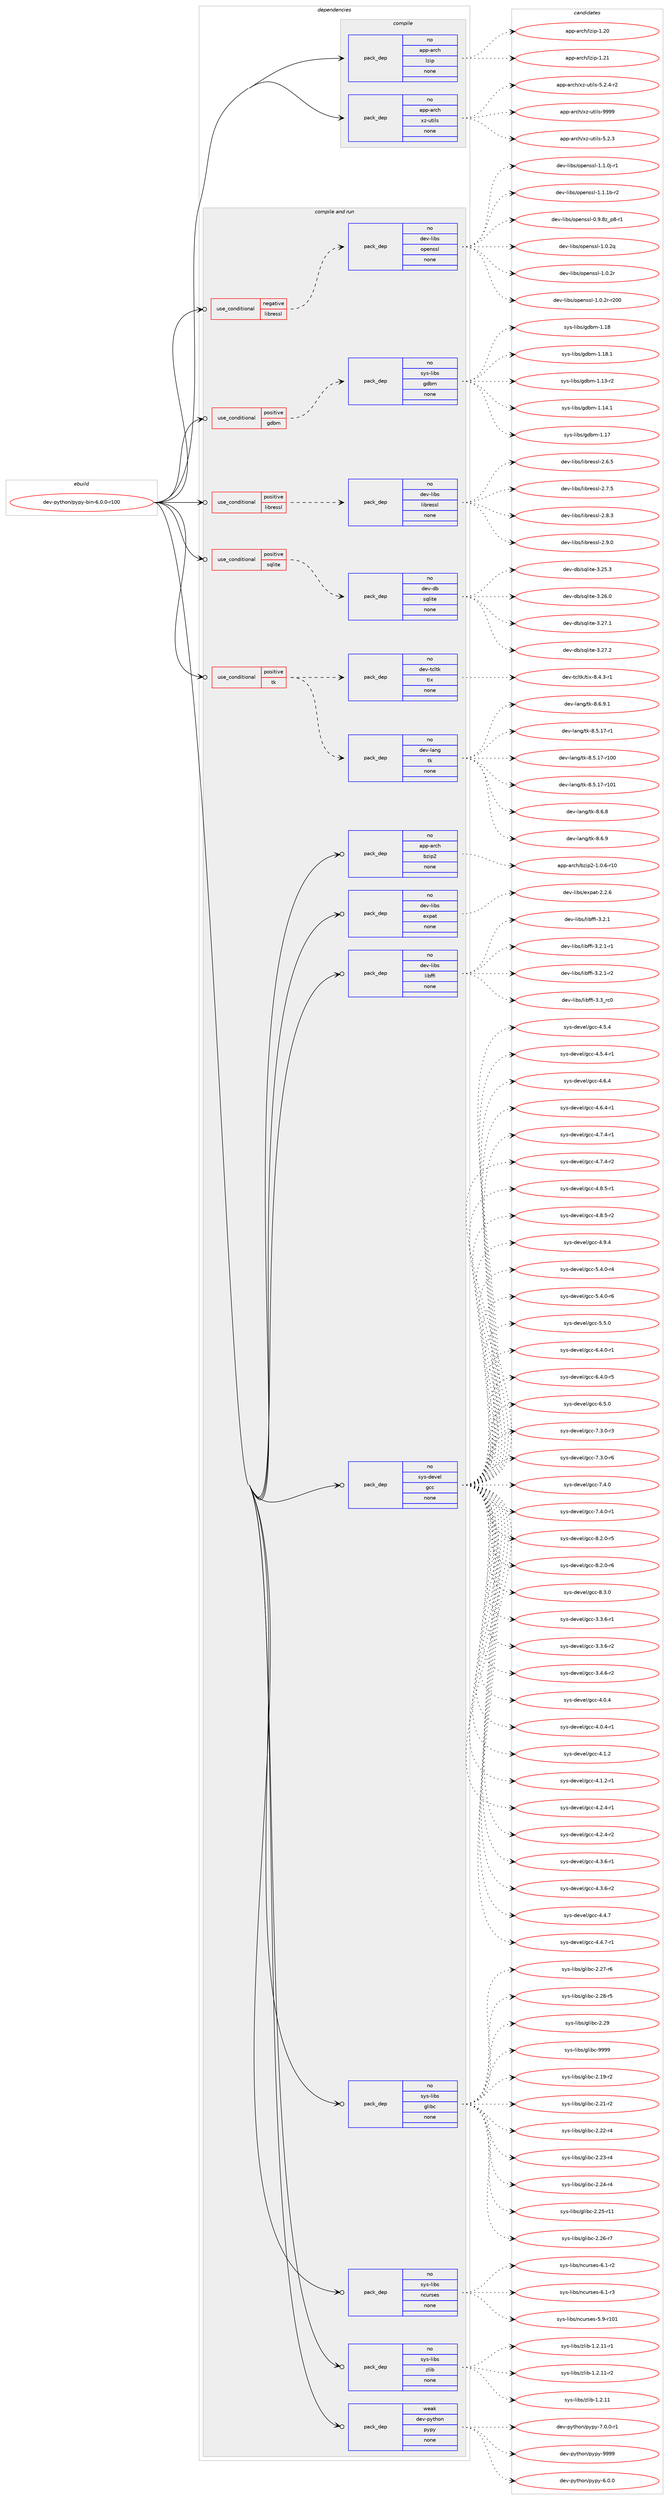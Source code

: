 digraph prolog {

# *************
# Graph options
# *************

newrank=true;
concentrate=true;
compound=true;
graph [rankdir=LR,fontname=Helvetica,fontsize=10,ranksep=1.5];#, ranksep=2.5, nodesep=0.2];
edge  [arrowhead=vee];
node  [fontname=Helvetica,fontsize=10];

# **********
# The ebuild
# **********

subgraph cluster_leftcol {
color=gray;
rank=same;
label=<<i>ebuild</i>>;
id [label="dev-python/pypy-bin-6.0.0-r100", color=red, width=4, href="../dev-python/pypy-bin-6.0.0-r100.svg"];
}

# ****************
# The dependencies
# ****************

subgraph cluster_midcol {
color=gray;
label=<<i>dependencies</i>>;
subgraph cluster_compile {
fillcolor="#eeeeee";
style=filled;
label=<<i>compile</i>>;
subgraph pack1026663 {
dependency1431552 [label=<<TABLE BORDER="0" CELLBORDER="1" CELLSPACING="0" CELLPADDING="4" WIDTH="220"><TR><TD ROWSPAN="6" CELLPADDING="30">pack_dep</TD></TR><TR><TD WIDTH="110">no</TD></TR><TR><TD>app-arch</TD></TR><TR><TD>lzip</TD></TR><TR><TD>none</TD></TR><TR><TD></TD></TR></TABLE>>, shape=none, color=blue];
}
id:e -> dependency1431552:w [weight=20,style="solid",arrowhead="vee"];
subgraph pack1026664 {
dependency1431553 [label=<<TABLE BORDER="0" CELLBORDER="1" CELLSPACING="0" CELLPADDING="4" WIDTH="220"><TR><TD ROWSPAN="6" CELLPADDING="30">pack_dep</TD></TR><TR><TD WIDTH="110">no</TD></TR><TR><TD>app-arch</TD></TR><TR><TD>xz-utils</TD></TR><TR><TD>none</TD></TR><TR><TD></TD></TR></TABLE>>, shape=none, color=blue];
}
id:e -> dependency1431553:w [weight=20,style="solid",arrowhead="vee"];
}
subgraph cluster_compileandrun {
fillcolor="#eeeeee";
style=filled;
label=<<i>compile and run</i>>;
subgraph cond381559 {
dependency1431554 [label=<<TABLE BORDER="0" CELLBORDER="1" CELLSPACING="0" CELLPADDING="4"><TR><TD ROWSPAN="3" CELLPADDING="10">use_conditional</TD></TR><TR><TD>negative</TD></TR><TR><TD>libressl</TD></TR></TABLE>>, shape=none, color=red];
subgraph pack1026665 {
dependency1431555 [label=<<TABLE BORDER="0" CELLBORDER="1" CELLSPACING="0" CELLPADDING="4" WIDTH="220"><TR><TD ROWSPAN="6" CELLPADDING="30">pack_dep</TD></TR><TR><TD WIDTH="110">no</TD></TR><TR><TD>dev-libs</TD></TR><TR><TD>openssl</TD></TR><TR><TD>none</TD></TR><TR><TD></TD></TR></TABLE>>, shape=none, color=blue];
}
dependency1431554:e -> dependency1431555:w [weight=20,style="dashed",arrowhead="vee"];
}
id:e -> dependency1431554:w [weight=20,style="solid",arrowhead="odotvee"];
subgraph cond381560 {
dependency1431556 [label=<<TABLE BORDER="0" CELLBORDER="1" CELLSPACING="0" CELLPADDING="4"><TR><TD ROWSPAN="3" CELLPADDING="10">use_conditional</TD></TR><TR><TD>positive</TD></TR><TR><TD>gdbm</TD></TR></TABLE>>, shape=none, color=red];
subgraph pack1026666 {
dependency1431557 [label=<<TABLE BORDER="0" CELLBORDER="1" CELLSPACING="0" CELLPADDING="4" WIDTH="220"><TR><TD ROWSPAN="6" CELLPADDING="30">pack_dep</TD></TR><TR><TD WIDTH="110">no</TD></TR><TR><TD>sys-libs</TD></TR><TR><TD>gdbm</TD></TR><TR><TD>none</TD></TR><TR><TD></TD></TR></TABLE>>, shape=none, color=blue];
}
dependency1431556:e -> dependency1431557:w [weight=20,style="dashed",arrowhead="vee"];
}
id:e -> dependency1431556:w [weight=20,style="solid",arrowhead="odotvee"];
subgraph cond381561 {
dependency1431558 [label=<<TABLE BORDER="0" CELLBORDER="1" CELLSPACING="0" CELLPADDING="4"><TR><TD ROWSPAN="3" CELLPADDING="10">use_conditional</TD></TR><TR><TD>positive</TD></TR><TR><TD>libressl</TD></TR></TABLE>>, shape=none, color=red];
subgraph pack1026667 {
dependency1431559 [label=<<TABLE BORDER="0" CELLBORDER="1" CELLSPACING="0" CELLPADDING="4" WIDTH="220"><TR><TD ROWSPAN="6" CELLPADDING="30">pack_dep</TD></TR><TR><TD WIDTH="110">no</TD></TR><TR><TD>dev-libs</TD></TR><TR><TD>libressl</TD></TR><TR><TD>none</TD></TR><TR><TD></TD></TR></TABLE>>, shape=none, color=blue];
}
dependency1431558:e -> dependency1431559:w [weight=20,style="dashed",arrowhead="vee"];
}
id:e -> dependency1431558:w [weight=20,style="solid",arrowhead="odotvee"];
subgraph cond381562 {
dependency1431560 [label=<<TABLE BORDER="0" CELLBORDER="1" CELLSPACING="0" CELLPADDING="4"><TR><TD ROWSPAN="3" CELLPADDING="10">use_conditional</TD></TR><TR><TD>positive</TD></TR><TR><TD>sqlite</TD></TR></TABLE>>, shape=none, color=red];
subgraph pack1026668 {
dependency1431561 [label=<<TABLE BORDER="0" CELLBORDER="1" CELLSPACING="0" CELLPADDING="4" WIDTH="220"><TR><TD ROWSPAN="6" CELLPADDING="30">pack_dep</TD></TR><TR><TD WIDTH="110">no</TD></TR><TR><TD>dev-db</TD></TR><TR><TD>sqlite</TD></TR><TR><TD>none</TD></TR><TR><TD></TD></TR></TABLE>>, shape=none, color=blue];
}
dependency1431560:e -> dependency1431561:w [weight=20,style="dashed",arrowhead="vee"];
}
id:e -> dependency1431560:w [weight=20,style="solid",arrowhead="odotvee"];
subgraph cond381563 {
dependency1431562 [label=<<TABLE BORDER="0" CELLBORDER="1" CELLSPACING="0" CELLPADDING="4"><TR><TD ROWSPAN="3" CELLPADDING="10">use_conditional</TD></TR><TR><TD>positive</TD></TR><TR><TD>tk</TD></TR></TABLE>>, shape=none, color=red];
subgraph pack1026669 {
dependency1431563 [label=<<TABLE BORDER="0" CELLBORDER="1" CELLSPACING="0" CELLPADDING="4" WIDTH="220"><TR><TD ROWSPAN="6" CELLPADDING="30">pack_dep</TD></TR><TR><TD WIDTH="110">no</TD></TR><TR><TD>dev-lang</TD></TR><TR><TD>tk</TD></TR><TR><TD>none</TD></TR><TR><TD></TD></TR></TABLE>>, shape=none, color=blue];
}
dependency1431562:e -> dependency1431563:w [weight=20,style="dashed",arrowhead="vee"];
subgraph pack1026670 {
dependency1431564 [label=<<TABLE BORDER="0" CELLBORDER="1" CELLSPACING="0" CELLPADDING="4" WIDTH="220"><TR><TD ROWSPAN="6" CELLPADDING="30">pack_dep</TD></TR><TR><TD WIDTH="110">no</TD></TR><TR><TD>dev-tcltk</TD></TR><TR><TD>tix</TD></TR><TR><TD>none</TD></TR><TR><TD></TD></TR></TABLE>>, shape=none, color=blue];
}
dependency1431562:e -> dependency1431564:w [weight=20,style="dashed",arrowhead="vee"];
}
id:e -> dependency1431562:w [weight=20,style="solid",arrowhead="odotvee"];
subgraph pack1026671 {
dependency1431565 [label=<<TABLE BORDER="0" CELLBORDER="1" CELLSPACING="0" CELLPADDING="4" WIDTH="220"><TR><TD ROWSPAN="6" CELLPADDING="30">pack_dep</TD></TR><TR><TD WIDTH="110">no</TD></TR><TR><TD>app-arch</TD></TR><TR><TD>bzip2</TD></TR><TR><TD>none</TD></TR><TR><TD></TD></TR></TABLE>>, shape=none, color=blue];
}
id:e -> dependency1431565:w [weight=20,style="solid",arrowhead="odotvee"];
subgraph pack1026672 {
dependency1431566 [label=<<TABLE BORDER="0" CELLBORDER="1" CELLSPACING="0" CELLPADDING="4" WIDTH="220"><TR><TD ROWSPAN="6" CELLPADDING="30">pack_dep</TD></TR><TR><TD WIDTH="110">no</TD></TR><TR><TD>dev-libs</TD></TR><TR><TD>expat</TD></TR><TR><TD>none</TD></TR><TR><TD></TD></TR></TABLE>>, shape=none, color=blue];
}
id:e -> dependency1431566:w [weight=20,style="solid",arrowhead="odotvee"];
subgraph pack1026673 {
dependency1431567 [label=<<TABLE BORDER="0" CELLBORDER="1" CELLSPACING="0" CELLPADDING="4" WIDTH="220"><TR><TD ROWSPAN="6" CELLPADDING="30">pack_dep</TD></TR><TR><TD WIDTH="110">no</TD></TR><TR><TD>dev-libs</TD></TR><TR><TD>libffi</TD></TR><TR><TD>none</TD></TR><TR><TD></TD></TR></TABLE>>, shape=none, color=blue];
}
id:e -> dependency1431567:w [weight=20,style="solid",arrowhead="odotvee"];
subgraph pack1026674 {
dependency1431568 [label=<<TABLE BORDER="0" CELLBORDER="1" CELLSPACING="0" CELLPADDING="4" WIDTH="220"><TR><TD ROWSPAN="6" CELLPADDING="30">pack_dep</TD></TR><TR><TD WIDTH="110">no</TD></TR><TR><TD>sys-devel</TD></TR><TR><TD>gcc</TD></TR><TR><TD>none</TD></TR><TR><TD></TD></TR></TABLE>>, shape=none, color=blue];
}
id:e -> dependency1431568:w [weight=20,style="solid",arrowhead="odotvee"];
subgraph pack1026675 {
dependency1431569 [label=<<TABLE BORDER="0" CELLBORDER="1" CELLSPACING="0" CELLPADDING="4" WIDTH="220"><TR><TD ROWSPAN="6" CELLPADDING="30">pack_dep</TD></TR><TR><TD WIDTH="110">no</TD></TR><TR><TD>sys-libs</TD></TR><TR><TD>glibc</TD></TR><TR><TD>none</TD></TR><TR><TD></TD></TR></TABLE>>, shape=none, color=blue];
}
id:e -> dependency1431569:w [weight=20,style="solid",arrowhead="odotvee"];
subgraph pack1026676 {
dependency1431570 [label=<<TABLE BORDER="0" CELLBORDER="1" CELLSPACING="0" CELLPADDING="4" WIDTH="220"><TR><TD ROWSPAN="6" CELLPADDING="30">pack_dep</TD></TR><TR><TD WIDTH="110">no</TD></TR><TR><TD>sys-libs</TD></TR><TR><TD>ncurses</TD></TR><TR><TD>none</TD></TR><TR><TD></TD></TR></TABLE>>, shape=none, color=blue];
}
id:e -> dependency1431570:w [weight=20,style="solid",arrowhead="odotvee"];
subgraph pack1026677 {
dependency1431571 [label=<<TABLE BORDER="0" CELLBORDER="1" CELLSPACING="0" CELLPADDING="4" WIDTH="220"><TR><TD ROWSPAN="6" CELLPADDING="30">pack_dep</TD></TR><TR><TD WIDTH="110">no</TD></TR><TR><TD>sys-libs</TD></TR><TR><TD>zlib</TD></TR><TR><TD>none</TD></TR><TR><TD></TD></TR></TABLE>>, shape=none, color=blue];
}
id:e -> dependency1431571:w [weight=20,style="solid",arrowhead="odotvee"];
subgraph pack1026678 {
dependency1431572 [label=<<TABLE BORDER="0" CELLBORDER="1" CELLSPACING="0" CELLPADDING="4" WIDTH="220"><TR><TD ROWSPAN="6" CELLPADDING="30">pack_dep</TD></TR><TR><TD WIDTH="110">weak</TD></TR><TR><TD>dev-python</TD></TR><TR><TD>pypy</TD></TR><TR><TD>none</TD></TR><TR><TD></TD></TR></TABLE>>, shape=none, color=blue];
}
id:e -> dependency1431572:w [weight=20,style="solid",arrowhead="odotvee"];
}
subgraph cluster_run {
fillcolor="#eeeeee";
style=filled;
label=<<i>run</i>>;
}
}

# **************
# The candidates
# **************

subgraph cluster_choices {
rank=same;
color=gray;
label=<<i>candidates</i>>;

subgraph choice1026663 {
color=black;
nodesep=1;
choice97112112459711499104471081221051124549465048 [label="app-arch/lzip-1.20", color=red, width=4,href="../app-arch/lzip-1.20.svg"];
choice97112112459711499104471081221051124549465049 [label="app-arch/lzip-1.21", color=red, width=4,href="../app-arch/lzip-1.21.svg"];
dependency1431552:e -> choice97112112459711499104471081221051124549465048:w [style=dotted,weight="100"];
dependency1431552:e -> choice97112112459711499104471081221051124549465049:w [style=dotted,weight="100"];
}
subgraph choice1026664 {
color=black;
nodesep=1;
choice971121124597114991044712012245117116105108115455346504651 [label="app-arch/xz-utils-5.2.3", color=red, width=4,href="../app-arch/xz-utils-5.2.3.svg"];
choice9711211245971149910447120122451171161051081154553465046524511450 [label="app-arch/xz-utils-5.2.4-r2", color=red, width=4,href="../app-arch/xz-utils-5.2.4-r2.svg"];
choice9711211245971149910447120122451171161051081154557575757 [label="app-arch/xz-utils-9999", color=red, width=4,href="../app-arch/xz-utils-9999.svg"];
dependency1431553:e -> choice971121124597114991044712012245117116105108115455346504651:w [style=dotted,weight="100"];
dependency1431553:e -> choice9711211245971149910447120122451171161051081154553465046524511450:w [style=dotted,weight="100"];
dependency1431553:e -> choice9711211245971149910447120122451171161051081154557575757:w [style=dotted,weight="100"];
}
subgraph choice1026665 {
color=black;
nodesep=1;
choice10010111845108105981154711111210111011511510845484657465612295112564511449 [label="dev-libs/openssl-0.9.8z_p8-r1", color=red, width=4,href="../dev-libs/openssl-0.9.8z_p8-r1.svg"];
choice100101118451081059811547111112101110115115108454946484650113 [label="dev-libs/openssl-1.0.2q", color=red, width=4,href="../dev-libs/openssl-1.0.2q.svg"];
choice100101118451081059811547111112101110115115108454946484650114 [label="dev-libs/openssl-1.0.2r", color=red, width=4,href="../dev-libs/openssl-1.0.2r.svg"];
choice10010111845108105981154711111210111011511510845494648465011445114504848 [label="dev-libs/openssl-1.0.2r-r200", color=red, width=4,href="../dev-libs/openssl-1.0.2r-r200.svg"];
choice1001011184510810598115471111121011101151151084549464946481064511449 [label="dev-libs/openssl-1.1.0j-r1", color=red, width=4,href="../dev-libs/openssl-1.1.0j-r1.svg"];
choice100101118451081059811547111112101110115115108454946494649984511450 [label="dev-libs/openssl-1.1.1b-r2", color=red, width=4,href="../dev-libs/openssl-1.1.1b-r2.svg"];
dependency1431555:e -> choice10010111845108105981154711111210111011511510845484657465612295112564511449:w [style=dotted,weight="100"];
dependency1431555:e -> choice100101118451081059811547111112101110115115108454946484650113:w [style=dotted,weight="100"];
dependency1431555:e -> choice100101118451081059811547111112101110115115108454946484650114:w [style=dotted,weight="100"];
dependency1431555:e -> choice10010111845108105981154711111210111011511510845494648465011445114504848:w [style=dotted,weight="100"];
dependency1431555:e -> choice1001011184510810598115471111121011101151151084549464946481064511449:w [style=dotted,weight="100"];
dependency1431555:e -> choice100101118451081059811547111112101110115115108454946494649984511450:w [style=dotted,weight="100"];
}
subgraph choice1026666 {
color=black;
nodesep=1;
choice1151211154510810598115471031009810945494649514511450 [label="sys-libs/gdbm-1.13-r2", color=red, width=4,href="../sys-libs/gdbm-1.13-r2.svg"];
choice1151211154510810598115471031009810945494649524649 [label="sys-libs/gdbm-1.14.1", color=red, width=4,href="../sys-libs/gdbm-1.14.1.svg"];
choice115121115451081059811547103100981094549464955 [label="sys-libs/gdbm-1.17", color=red, width=4,href="../sys-libs/gdbm-1.17.svg"];
choice115121115451081059811547103100981094549464956 [label="sys-libs/gdbm-1.18", color=red, width=4,href="../sys-libs/gdbm-1.18.svg"];
choice1151211154510810598115471031009810945494649564649 [label="sys-libs/gdbm-1.18.1", color=red, width=4,href="../sys-libs/gdbm-1.18.1.svg"];
dependency1431557:e -> choice1151211154510810598115471031009810945494649514511450:w [style=dotted,weight="100"];
dependency1431557:e -> choice1151211154510810598115471031009810945494649524649:w [style=dotted,weight="100"];
dependency1431557:e -> choice115121115451081059811547103100981094549464955:w [style=dotted,weight="100"];
dependency1431557:e -> choice115121115451081059811547103100981094549464956:w [style=dotted,weight="100"];
dependency1431557:e -> choice1151211154510810598115471031009810945494649564649:w [style=dotted,weight="100"];
}
subgraph choice1026667 {
color=black;
nodesep=1;
choice10010111845108105981154710810598114101115115108455046544653 [label="dev-libs/libressl-2.6.5", color=red, width=4,href="../dev-libs/libressl-2.6.5.svg"];
choice10010111845108105981154710810598114101115115108455046554653 [label="dev-libs/libressl-2.7.5", color=red, width=4,href="../dev-libs/libressl-2.7.5.svg"];
choice10010111845108105981154710810598114101115115108455046564651 [label="dev-libs/libressl-2.8.3", color=red, width=4,href="../dev-libs/libressl-2.8.3.svg"];
choice10010111845108105981154710810598114101115115108455046574648 [label="dev-libs/libressl-2.9.0", color=red, width=4,href="../dev-libs/libressl-2.9.0.svg"];
dependency1431559:e -> choice10010111845108105981154710810598114101115115108455046544653:w [style=dotted,weight="100"];
dependency1431559:e -> choice10010111845108105981154710810598114101115115108455046554653:w [style=dotted,weight="100"];
dependency1431559:e -> choice10010111845108105981154710810598114101115115108455046564651:w [style=dotted,weight="100"];
dependency1431559:e -> choice10010111845108105981154710810598114101115115108455046574648:w [style=dotted,weight="100"];
}
subgraph choice1026668 {
color=black;
nodesep=1;
choice10010111845100984711511310810511610145514650534651 [label="dev-db/sqlite-3.25.3", color=red, width=4,href="../dev-db/sqlite-3.25.3.svg"];
choice10010111845100984711511310810511610145514650544648 [label="dev-db/sqlite-3.26.0", color=red, width=4,href="../dev-db/sqlite-3.26.0.svg"];
choice10010111845100984711511310810511610145514650554649 [label="dev-db/sqlite-3.27.1", color=red, width=4,href="../dev-db/sqlite-3.27.1.svg"];
choice10010111845100984711511310810511610145514650554650 [label="dev-db/sqlite-3.27.2", color=red, width=4,href="../dev-db/sqlite-3.27.2.svg"];
dependency1431561:e -> choice10010111845100984711511310810511610145514650534651:w [style=dotted,weight="100"];
dependency1431561:e -> choice10010111845100984711511310810511610145514650544648:w [style=dotted,weight="100"];
dependency1431561:e -> choice10010111845100984711511310810511610145514650554649:w [style=dotted,weight="100"];
dependency1431561:e -> choice10010111845100984711511310810511610145514650554650:w [style=dotted,weight="100"];
}
subgraph choice1026669 {
color=black;
nodesep=1;
choice100101118451089711010347116107455646534649554511449 [label="dev-lang/tk-8.5.17-r1", color=red, width=4,href="../dev-lang/tk-8.5.17-r1.svg"];
choice1001011184510897110103471161074556465346495545114494848 [label="dev-lang/tk-8.5.17-r100", color=red, width=4,href="../dev-lang/tk-8.5.17-r100.svg"];
choice1001011184510897110103471161074556465346495545114494849 [label="dev-lang/tk-8.5.17-r101", color=red, width=4,href="../dev-lang/tk-8.5.17-r101.svg"];
choice100101118451089711010347116107455646544656 [label="dev-lang/tk-8.6.8", color=red, width=4,href="../dev-lang/tk-8.6.8.svg"];
choice100101118451089711010347116107455646544657 [label="dev-lang/tk-8.6.9", color=red, width=4,href="../dev-lang/tk-8.6.9.svg"];
choice1001011184510897110103471161074556465446574649 [label="dev-lang/tk-8.6.9.1", color=red, width=4,href="../dev-lang/tk-8.6.9.1.svg"];
dependency1431563:e -> choice100101118451089711010347116107455646534649554511449:w [style=dotted,weight="100"];
dependency1431563:e -> choice1001011184510897110103471161074556465346495545114494848:w [style=dotted,weight="100"];
dependency1431563:e -> choice1001011184510897110103471161074556465346495545114494849:w [style=dotted,weight="100"];
dependency1431563:e -> choice100101118451089711010347116107455646544656:w [style=dotted,weight="100"];
dependency1431563:e -> choice100101118451089711010347116107455646544657:w [style=dotted,weight="100"];
dependency1431563:e -> choice1001011184510897110103471161074556465446574649:w [style=dotted,weight="100"];
}
subgraph choice1026670 {
color=black;
nodesep=1;
choice1001011184511699108116107471161051204556465246514511449 [label="dev-tcltk/tix-8.4.3-r1", color=red, width=4,href="../dev-tcltk/tix-8.4.3-r1.svg"];
dependency1431564:e -> choice1001011184511699108116107471161051204556465246514511449:w [style=dotted,weight="100"];
}
subgraph choice1026671 {
color=black;
nodesep=1;
choice97112112459711499104479812210511250454946484654451144948 [label="app-arch/bzip2-1.0.6-r10", color=red, width=4,href="../app-arch/bzip2-1.0.6-r10.svg"];
dependency1431565:e -> choice97112112459711499104479812210511250454946484654451144948:w [style=dotted,weight="100"];
}
subgraph choice1026672 {
color=black;
nodesep=1;
choice10010111845108105981154710112011297116455046504654 [label="dev-libs/expat-2.2.6", color=red, width=4,href="../dev-libs/expat-2.2.6.svg"];
dependency1431566:e -> choice10010111845108105981154710112011297116455046504654:w [style=dotted,weight="100"];
}
subgraph choice1026673 {
color=black;
nodesep=1;
choice10010111845108105981154710810598102102105455146504649 [label="dev-libs/libffi-3.2.1", color=red, width=4,href="../dev-libs/libffi-3.2.1.svg"];
choice100101118451081059811547108105981021021054551465046494511449 [label="dev-libs/libffi-3.2.1-r1", color=red, width=4,href="../dev-libs/libffi-3.2.1-r1.svg"];
choice100101118451081059811547108105981021021054551465046494511450 [label="dev-libs/libffi-3.2.1-r2", color=red, width=4,href="../dev-libs/libffi-3.2.1-r2.svg"];
choice1001011184510810598115471081059810210210545514651951149948 [label="dev-libs/libffi-3.3_rc0", color=red, width=4,href="../dev-libs/libffi-3.3_rc0.svg"];
dependency1431567:e -> choice10010111845108105981154710810598102102105455146504649:w [style=dotted,weight="100"];
dependency1431567:e -> choice100101118451081059811547108105981021021054551465046494511449:w [style=dotted,weight="100"];
dependency1431567:e -> choice100101118451081059811547108105981021021054551465046494511450:w [style=dotted,weight="100"];
dependency1431567:e -> choice1001011184510810598115471081059810210210545514651951149948:w [style=dotted,weight="100"];
}
subgraph choice1026674 {
color=black;
nodesep=1;
choice115121115451001011181011084710399994551465146544511449 [label="sys-devel/gcc-3.3.6-r1", color=red, width=4,href="../sys-devel/gcc-3.3.6-r1.svg"];
choice115121115451001011181011084710399994551465146544511450 [label="sys-devel/gcc-3.3.6-r2", color=red, width=4,href="../sys-devel/gcc-3.3.6-r2.svg"];
choice115121115451001011181011084710399994551465246544511450 [label="sys-devel/gcc-3.4.6-r2", color=red, width=4,href="../sys-devel/gcc-3.4.6-r2.svg"];
choice11512111545100101118101108471039999455246484652 [label="sys-devel/gcc-4.0.4", color=red, width=4,href="../sys-devel/gcc-4.0.4.svg"];
choice115121115451001011181011084710399994552464846524511449 [label="sys-devel/gcc-4.0.4-r1", color=red, width=4,href="../sys-devel/gcc-4.0.4-r1.svg"];
choice11512111545100101118101108471039999455246494650 [label="sys-devel/gcc-4.1.2", color=red, width=4,href="../sys-devel/gcc-4.1.2.svg"];
choice115121115451001011181011084710399994552464946504511449 [label="sys-devel/gcc-4.1.2-r1", color=red, width=4,href="../sys-devel/gcc-4.1.2-r1.svg"];
choice115121115451001011181011084710399994552465046524511449 [label="sys-devel/gcc-4.2.4-r1", color=red, width=4,href="../sys-devel/gcc-4.2.4-r1.svg"];
choice115121115451001011181011084710399994552465046524511450 [label="sys-devel/gcc-4.2.4-r2", color=red, width=4,href="../sys-devel/gcc-4.2.4-r2.svg"];
choice115121115451001011181011084710399994552465146544511449 [label="sys-devel/gcc-4.3.6-r1", color=red, width=4,href="../sys-devel/gcc-4.3.6-r1.svg"];
choice115121115451001011181011084710399994552465146544511450 [label="sys-devel/gcc-4.3.6-r2", color=red, width=4,href="../sys-devel/gcc-4.3.6-r2.svg"];
choice11512111545100101118101108471039999455246524655 [label="sys-devel/gcc-4.4.7", color=red, width=4,href="../sys-devel/gcc-4.4.7.svg"];
choice115121115451001011181011084710399994552465246554511449 [label="sys-devel/gcc-4.4.7-r1", color=red, width=4,href="../sys-devel/gcc-4.4.7-r1.svg"];
choice11512111545100101118101108471039999455246534652 [label="sys-devel/gcc-4.5.4", color=red, width=4,href="../sys-devel/gcc-4.5.4.svg"];
choice115121115451001011181011084710399994552465346524511449 [label="sys-devel/gcc-4.5.4-r1", color=red, width=4,href="../sys-devel/gcc-4.5.4-r1.svg"];
choice11512111545100101118101108471039999455246544652 [label="sys-devel/gcc-4.6.4", color=red, width=4,href="../sys-devel/gcc-4.6.4.svg"];
choice115121115451001011181011084710399994552465446524511449 [label="sys-devel/gcc-4.6.4-r1", color=red, width=4,href="../sys-devel/gcc-4.6.4-r1.svg"];
choice115121115451001011181011084710399994552465546524511449 [label="sys-devel/gcc-4.7.4-r1", color=red, width=4,href="../sys-devel/gcc-4.7.4-r1.svg"];
choice115121115451001011181011084710399994552465546524511450 [label="sys-devel/gcc-4.7.4-r2", color=red, width=4,href="../sys-devel/gcc-4.7.4-r2.svg"];
choice115121115451001011181011084710399994552465646534511449 [label="sys-devel/gcc-4.8.5-r1", color=red, width=4,href="../sys-devel/gcc-4.8.5-r1.svg"];
choice115121115451001011181011084710399994552465646534511450 [label="sys-devel/gcc-4.8.5-r2", color=red, width=4,href="../sys-devel/gcc-4.8.5-r2.svg"];
choice11512111545100101118101108471039999455246574652 [label="sys-devel/gcc-4.9.4", color=red, width=4,href="../sys-devel/gcc-4.9.4.svg"];
choice115121115451001011181011084710399994553465246484511452 [label="sys-devel/gcc-5.4.0-r4", color=red, width=4,href="../sys-devel/gcc-5.4.0-r4.svg"];
choice115121115451001011181011084710399994553465246484511454 [label="sys-devel/gcc-5.4.0-r6", color=red, width=4,href="../sys-devel/gcc-5.4.0-r6.svg"];
choice11512111545100101118101108471039999455346534648 [label="sys-devel/gcc-5.5.0", color=red, width=4,href="../sys-devel/gcc-5.5.0.svg"];
choice115121115451001011181011084710399994554465246484511449 [label="sys-devel/gcc-6.4.0-r1", color=red, width=4,href="../sys-devel/gcc-6.4.0-r1.svg"];
choice115121115451001011181011084710399994554465246484511453 [label="sys-devel/gcc-6.4.0-r5", color=red, width=4,href="../sys-devel/gcc-6.4.0-r5.svg"];
choice11512111545100101118101108471039999455446534648 [label="sys-devel/gcc-6.5.0", color=red, width=4,href="../sys-devel/gcc-6.5.0.svg"];
choice115121115451001011181011084710399994555465146484511451 [label="sys-devel/gcc-7.3.0-r3", color=red, width=4,href="../sys-devel/gcc-7.3.0-r3.svg"];
choice115121115451001011181011084710399994555465146484511454 [label="sys-devel/gcc-7.3.0-r6", color=red, width=4,href="../sys-devel/gcc-7.3.0-r6.svg"];
choice11512111545100101118101108471039999455546524648 [label="sys-devel/gcc-7.4.0", color=red, width=4,href="../sys-devel/gcc-7.4.0.svg"];
choice115121115451001011181011084710399994555465246484511449 [label="sys-devel/gcc-7.4.0-r1", color=red, width=4,href="../sys-devel/gcc-7.4.0-r1.svg"];
choice115121115451001011181011084710399994556465046484511453 [label="sys-devel/gcc-8.2.0-r5", color=red, width=4,href="../sys-devel/gcc-8.2.0-r5.svg"];
choice115121115451001011181011084710399994556465046484511454 [label="sys-devel/gcc-8.2.0-r6", color=red, width=4,href="../sys-devel/gcc-8.2.0-r6.svg"];
choice11512111545100101118101108471039999455646514648 [label="sys-devel/gcc-8.3.0", color=red, width=4,href="../sys-devel/gcc-8.3.0.svg"];
dependency1431568:e -> choice115121115451001011181011084710399994551465146544511449:w [style=dotted,weight="100"];
dependency1431568:e -> choice115121115451001011181011084710399994551465146544511450:w [style=dotted,weight="100"];
dependency1431568:e -> choice115121115451001011181011084710399994551465246544511450:w [style=dotted,weight="100"];
dependency1431568:e -> choice11512111545100101118101108471039999455246484652:w [style=dotted,weight="100"];
dependency1431568:e -> choice115121115451001011181011084710399994552464846524511449:w [style=dotted,weight="100"];
dependency1431568:e -> choice11512111545100101118101108471039999455246494650:w [style=dotted,weight="100"];
dependency1431568:e -> choice115121115451001011181011084710399994552464946504511449:w [style=dotted,weight="100"];
dependency1431568:e -> choice115121115451001011181011084710399994552465046524511449:w [style=dotted,weight="100"];
dependency1431568:e -> choice115121115451001011181011084710399994552465046524511450:w [style=dotted,weight="100"];
dependency1431568:e -> choice115121115451001011181011084710399994552465146544511449:w [style=dotted,weight="100"];
dependency1431568:e -> choice115121115451001011181011084710399994552465146544511450:w [style=dotted,weight="100"];
dependency1431568:e -> choice11512111545100101118101108471039999455246524655:w [style=dotted,weight="100"];
dependency1431568:e -> choice115121115451001011181011084710399994552465246554511449:w [style=dotted,weight="100"];
dependency1431568:e -> choice11512111545100101118101108471039999455246534652:w [style=dotted,weight="100"];
dependency1431568:e -> choice115121115451001011181011084710399994552465346524511449:w [style=dotted,weight="100"];
dependency1431568:e -> choice11512111545100101118101108471039999455246544652:w [style=dotted,weight="100"];
dependency1431568:e -> choice115121115451001011181011084710399994552465446524511449:w [style=dotted,weight="100"];
dependency1431568:e -> choice115121115451001011181011084710399994552465546524511449:w [style=dotted,weight="100"];
dependency1431568:e -> choice115121115451001011181011084710399994552465546524511450:w [style=dotted,weight="100"];
dependency1431568:e -> choice115121115451001011181011084710399994552465646534511449:w [style=dotted,weight="100"];
dependency1431568:e -> choice115121115451001011181011084710399994552465646534511450:w [style=dotted,weight="100"];
dependency1431568:e -> choice11512111545100101118101108471039999455246574652:w [style=dotted,weight="100"];
dependency1431568:e -> choice115121115451001011181011084710399994553465246484511452:w [style=dotted,weight="100"];
dependency1431568:e -> choice115121115451001011181011084710399994553465246484511454:w [style=dotted,weight="100"];
dependency1431568:e -> choice11512111545100101118101108471039999455346534648:w [style=dotted,weight="100"];
dependency1431568:e -> choice115121115451001011181011084710399994554465246484511449:w [style=dotted,weight="100"];
dependency1431568:e -> choice115121115451001011181011084710399994554465246484511453:w [style=dotted,weight="100"];
dependency1431568:e -> choice11512111545100101118101108471039999455446534648:w [style=dotted,weight="100"];
dependency1431568:e -> choice115121115451001011181011084710399994555465146484511451:w [style=dotted,weight="100"];
dependency1431568:e -> choice115121115451001011181011084710399994555465146484511454:w [style=dotted,weight="100"];
dependency1431568:e -> choice11512111545100101118101108471039999455546524648:w [style=dotted,weight="100"];
dependency1431568:e -> choice115121115451001011181011084710399994555465246484511449:w [style=dotted,weight="100"];
dependency1431568:e -> choice115121115451001011181011084710399994556465046484511453:w [style=dotted,weight="100"];
dependency1431568:e -> choice115121115451001011181011084710399994556465046484511454:w [style=dotted,weight="100"];
dependency1431568:e -> choice11512111545100101118101108471039999455646514648:w [style=dotted,weight="100"];
}
subgraph choice1026675 {
color=black;
nodesep=1;
choice115121115451081059811547103108105989945504649574511450 [label="sys-libs/glibc-2.19-r2", color=red, width=4,href="../sys-libs/glibc-2.19-r2.svg"];
choice115121115451081059811547103108105989945504650494511450 [label="sys-libs/glibc-2.21-r2", color=red, width=4,href="../sys-libs/glibc-2.21-r2.svg"];
choice115121115451081059811547103108105989945504650504511452 [label="sys-libs/glibc-2.22-r4", color=red, width=4,href="../sys-libs/glibc-2.22-r4.svg"];
choice115121115451081059811547103108105989945504650514511452 [label="sys-libs/glibc-2.23-r4", color=red, width=4,href="../sys-libs/glibc-2.23-r4.svg"];
choice115121115451081059811547103108105989945504650524511452 [label="sys-libs/glibc-2.24-r4", color=red, width=4,href="../sys-libs/glibc-2.24-r4.svg"];
choice11512111545108105981154710310810598994550465053451144949 [label="sys-libs/glibc-2.25-r11", color=red, width=4,href="../sys-libs/glibc-2.25-r11.svg"];
choice115121115451081059811547103108105989945504650544511455 [label="sys-libs/glibc-2.26-r7", color=red, width=4,href="../sys-libs/glibc-2.26-r7.svg"];
choice115121115451081059811547103108105989945504650554511454 [label="sys-libs/glibc-2.27-r6", color=red, width=4,href="../sys-libs/glibc-2.27-r6.svg"];
choice115121115451081059811547103108105989945504650564511453 [label="sys-libs/glibc-2.28-r5", color=red, width=4,href="../sys-libs/glibc-2.28-r5.svg"];
choice11512111545108105981154710310810598994550465057 [label="sys-libs/glibc-2.29", color=red, width=4,href="../sys-libs/glibc-2.29.svg"];
choice11512111545108105981154710310810598994557575757 [label="sys-libs/glibc-9999", color=red, width=4,href="../sys-libs/glibc-9999.svg"];
dependency1431569:e -> choice115121115451081059811547103108105989945504649574511450:w [style=dotted,weight="100"];
dependency1431569:e -> choice115121115451081059811547103108105989945504650494511450:w [style=dotted,weight="100"];
dependency1431569:e -> choice115121115451081059811547103108105989945504650504511452:w [style=dotted,weight="100"];
dependency1431569:e -> choice115121115451081059811547103108105989945504650514511452:w [style=dotted,weight="100"];
dependency1431569:e -> choice115121115451081059811547103108105989945504650524511452:w [style=dotted,weight="100"];
dependency1431569:e -> choice11512111545108105981154710310810598994550465053451144949:w [style=dotted,weight="100"];
dependency1431569:e -> choice115121115451081059811547103108105989945504650544511455:w [style=dotted,weight="100"];
dependency1431569:e -> choice115121115451081059811547103108105989945504650554511454:w [style=dotted,weight="100"];
dependency1431569:e -> choice115121115451081059811547103108105989945504650564511453:w [style=dotted,weight="100"];
dependency1431569:e -> choice11512111545108105981154710310810598994550465057:w [style=dotted,weight="100"];
dependency1431569:e -> choice11512111545108105981154710310810598994557575757:w [style=dotted,weight="100"];
}
subgraph choice1026676 {
color=black;
nodesep=1;
choice115121115451081059811547110991171141151011154553465745114494849 [label="sys-libs/ncurses-5.9-r101", color=red, width=4,href="../sys-libs/ncurses-5.9-r101.svg"];
choice11512111545108105981154711099117114115101115455446494511450 [label="sys-libs/ncurses-6.1-r2", color=red, width=4,href="../sys-libs/ncurses-6.1-r2.svg"];
choice11512111545108105981154711099117114115101115455446494511451 [label="sys-libs/ncurses-6.1-r3", color=red, width=4,href="../sys-libs/ncurses-6.1-r3.svg"];
dependency1431570:e -> choice115121115451081059811547110991171141151011154553465745114494849:w [style=dotted,weight="100"];
dependency1431570:e -> choice11512111545108105981154711099117114115101115455446494511450:w [style=dotted,weight="100"];
dependency1431570:e -> choice11512111545108105981154711099117114115101115455446494511451:w [style=dotted,weight="100"];
}
subgraph choice1026677 {
color=black;
nodesep=1;
choice1151211154510810598115471221081059845494650464949 [label="sys-libs/zlib-1.2.11", color=red, width=4,href="../sys-libs/zlib-1.2.11.svg"];
choice11512111545108105981154712210810598454946504649494511449 [label="sys-libs/zlib-1.2.11-r1", color=red, width=4,href="../sys-libs/zlib-1.2.11-r1.svg"];
choice11512111545108105981154712210810598454946504649494511450 [label="sys-libs/zlib-1.2.11-r2", color=red, width=4,href="../sys-libs/zlib-1.2.11-r2.svg"];
dependency1431571:e -> choice1151211154510810598115471221081059845494650464949:w [style=dotted,weight="100"];
dependency1431571:e -> choice11512111545108105981154712210810598454946504649494511449:w [style=dotted,weight="100"];
dependency1431571:e -> choice11512111545108105981154712210810598454946504649494511450:w [style=dotted,weight="100"];
}
subgraph choice1026678 {
color=black;
nodesep=1;
choice1001011184511212111610411111047112121112121455446484648 [label="dev-python/pypy-6.0.0", color=red, width=4,href="../dev-python/pypy-6.0.0.svg"];
choice10010111845112121116104111110471121211121214555464846484511449 [label="dev-python/pypy-7.0.0-r1", color=red, width=4,href="../dev-python/pypy-7.0.0-r1.svg"];
choice10010111845112121116104111110471121211121214557575757 [label="dev-python/pypy-9999", color=red, width=4,href="../dev-python/pypy-9999.svg"];
dependency1431572:e -> choice1001011184511212111610411111047112121112121455446484648:w [style=dotted,weight="100"];
dependency1431572:e -> choice10010111845112121116104111110471121211121214555464846484511449:w [style=dotted,weight="100"];
dependency1431572:e -> choice10010111845112121116104111110471121211121214557575757:w [style=dotted,weight="100"];
}
}

}
